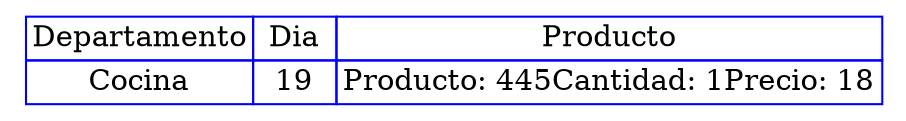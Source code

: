 digraph {
    tbl[
     shape=plaintext
     label=<
     <table border='0' cellborder='1' color='blue' cellspacing='0'>
<tr> <td>Departamento</td> <td> Dia </td> <td>Producto</td></tr>
<tr>
<td>Cocina</td>
<td>19</td>
<td>Producto: 445
Cantidad: 1
Precio: 18</td>
</tr></table>
    >];
}